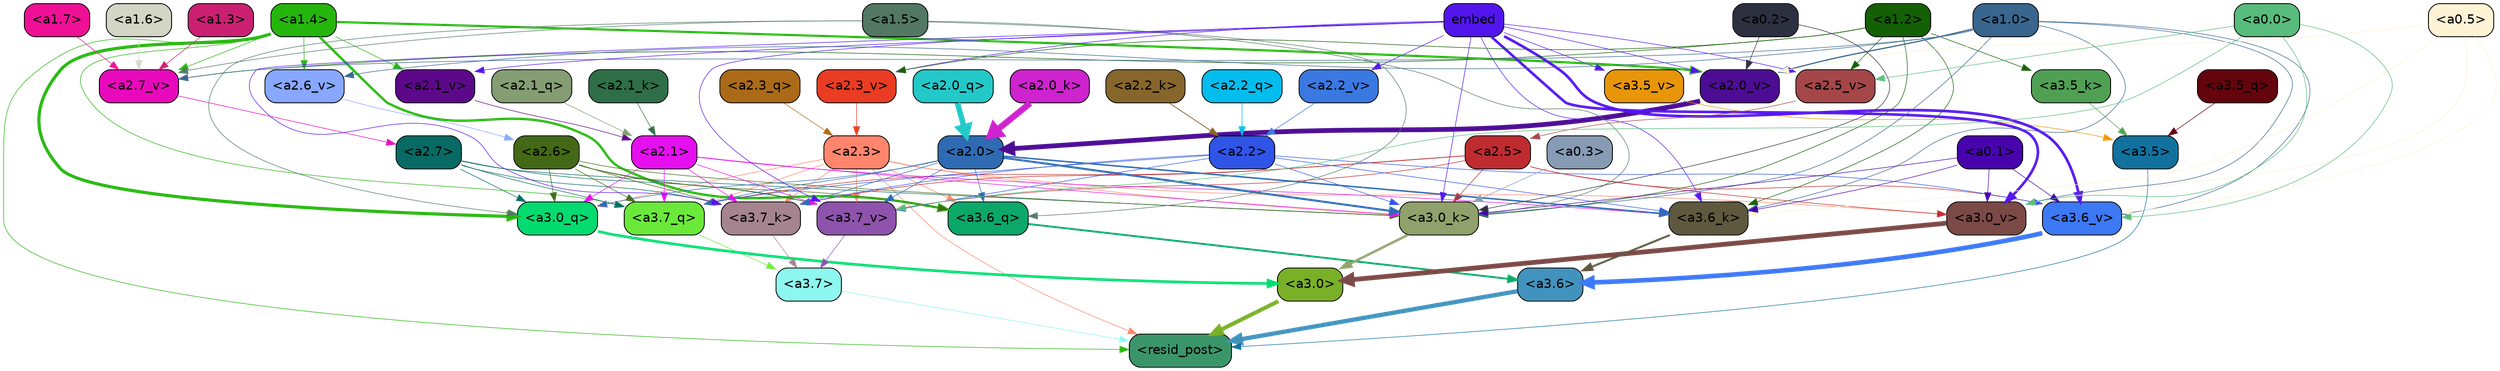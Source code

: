 strict digraph "" {
	graph [bgcolor=transparent,
		layout=dot,
		overlap=false,
		splines=true
	];
	"<a3.7>"	[color=black,
		fillcolor="#8ef7ef",
		fontname=Helvetica,
		shape=box,
		style="filled, rounded"];
	"<resid_post>"	[color=black,
		fillcolor="#3a966a",
		fontname=Helvetica,
		shape=box,
		style="filled, rounded"];
	"<a3.7>" -> "<resid_post>"	[color="#8ef7ef",
		penwidth=0.6];
	"<a3.6>"	[color=black,
		fillcolor="#4193be",
		fontname=Helvetica,
		shape=box,
		style="filled, rounded"];
	"<a3.6>" -> "<resid_post>"	[color="#4193be",
		penwidth=4.648244500160217];
	"<a3.5>"	[color=black,
		fillcolor="#12719e",
		fontname=Helvetica,
		shape=box,
		style="filled, rounded"];
	"<a3.5>" -> "<resid_post>"	[color="#12719e",
		penwidth=0.6];
	"<a3.0>"	[color=black,
		fillcolor="#7ab028",
		fontname=Helvetica,
		shape=box,
		style="filled, rounded"];
	"<a3.0>" -> "<resid_post>"	[color="#7ab028",
		penwidth=4.3288813829422];
	"<a2.3>"	[color=black,
		fillcolor="#ff866c",
		fontname=Helvetica,
		shape=box,
		style="filled, rounded"];
	"<a2.3>" -> "<resid_post>"	[color="#ff866c",
		penwidth=0.6];
	"<a3.7_q>"	[color=black,
		fillcolor="#6ae93a",
		fontname=Helvetica,
		shape=box,
		style="filled, rounded"];
	"<a2.3>" -> "<a3.7_q>"	[color="#ff866c",
		penwidth=0.6];
	"<a3.6_q>"	[color=black,
		fillcolor="#0ba869",
		fontname=Helvetica,
		shape=box,
		style="filled, rounded"];
	"<a2.3>" -> "<a3.6_q>"	[color="#ff866c",
		penwidth=0.6];
	"<a3.0_q>"	[color=black,
		fillcolor="#03db70",
		fontname=Helvetica,
		shape=box,
		style="filled, rounded"];
	"<a2.3>" -> "<a3.0_q>"	[color="#ff866c",
		penwidth=0.6];
	"<a3.7_k>"	[color=black,
		fillcolor="#a58490",
		fontname=Helvetica,
		shape=box,
		style="filled, rounded"];
	"<a2.3>" -> "<a3.7_k>"	[color="#ff866c",
		penwidth=0.6];
	"<a3.0_k>"	[color=black,
		fillcolor="#90a16b",
		fontname=Helvetica,
		shape=box,
		style="filled, rounded"];
	"<a2.3>" -> "<a3.0_k>"	[color="#ff866c",
		penwidth=0.6];
	"<a3.7_v>"	[color=black,
		fillcolor="#8e53ac",
		fontname=Helvetica,
		shape=box,
		style="filled, rounded"];
	"<a2.3>" -> "<a3.7_v>"	[color="#ff866c",
		penwidth=0.6];
	"<a3.0_v>"	[color=black,
		fillcolor="#7b4946",
		fontname=Helvetica,
		shape=box,
		style="filled, rounded"];
	"<a2.3>" -> "<a3.0_v>"	[color="#ff866c",
		penwidth=0.6];
	"<a1.4>"	[color=black,
		fillcolor="#25b60e",
		fontname=Helvetica,
		shape=box,
		style="filled, rounded"];
	"<a1.4>" -> "<resid_post>"	[color="#25b60e",
		penwidth=0.6];
	"<a1.4>" -> "<a3.7_q>"	[color="#25b60e",
		penwidth=0.6];
	"<a1.4>" -> "<a3.6_q>"	[color="#25b60e",
		penwidth=2.5397292599081993];
	"<a1.4>" -> "<a3.0_q>"	[color="#25b60e",
		penwidth=3.3985572457313538];
	"<a2.7_v>"	[color=black,
		fillcolor="#e909bc",
		fontname=Helvetica,
		shape=box,
		style="filled, rounded"];
	"<a1.4>" -> "<a2.7_v>"	[color="#25b60e",
		penwidth=0.6];
	"<a2.6_v>"	[color=black,
		fillcolor="#88a7ff",
		fontname=Helvetica,
		shape=box,
		style="filled, rounded"];
	"<a1.4>" -> "<a2.6_v>"	[color="#25b60e",
		penwidth=0.6];
	"<a2.1_v>"	[color=black,
		fillcolor="#5d088a",
		fontname=Helvetica,
		shape=box,
		style="filled, rounded"];
	"<a1.4>" -> "<a2.1_v>"	[color="#25b60e",
		penwidth=0.6];
	"<a2.0_v>"	[color=black,
		fillcolor="#4d0c94",
		fontname=Helvetica,
		shape=box,
		style="filled, rounded"];
	"<a1.4>" -> "<a2.0_v>"	[color="#25b60e",
		penwidth=2.3308929204940796];
	"<a3.7_q>" -> "<a3.7>"	[color="#6ae93a",
		penwidth=0.6];
	"<a3.6_q>" -> "<a3.6>"	[color="#0ba869",
		penwidth=2.03758105635643];
	"<a3.5_q>"	[color=black,
		fillcolor="#64040d",
		fontname=Helvetica,
		shape=box,
		style="filled, rounded"];
	"<a3.5_q>" -> "<a3.5>"	[color="#64040d",
		penwidth=0.6];
	"<a3.0_q>" -> "<a3.0>"	[color="#03db70",
		penwidth=2.8638100624084473];
	"<a3.7_k>" -> "<a3.7>"	[color="#a58490",
		penwidth=0.6];
	"<a3.6_k>"	[color=black,
		fillcolor="#5e583e",
		fontname=Helvetica,
		shape=box,
		style="filled, rounded"];
	"<a3.6_k>" -> "<a3.6>"	[color="#5e583e",
		penwidth=2.174198240041733];
	"<a3.5_k>"	[color=black,
		fillcolor="#50a054",
		fontname=Helvetica,
		shape=box,
		style="filled, rounded"];
	"<a3.5_k>" -> "<a3.5>"	[color="#50a054",
		penwidth=0.6];
	"<a3.0_k>" -> "<a3.0>"	[color="#90a16b",
		penwidth=2.6274144649505615];
	"<a3.7_v>" -> "<a3.7>"	[color="#8e53ac",
		penwidth=0.6];
	"<a3.6_v>"	[color=black,
		fillcolor="#3d78f5",
		fontname=Helvetica,
		shape=box,
		style="filled, rounded"];
	"<a3.6_v>" -> "<a3.6>"	[color="#3d78f5",
		penwidth=5.002329230308533];
	"<a3.5_v>"	[color=black,
		fillcolor="#e89509",
		fontname=Helvetica,
		shape=box,
		style="filled, rounded"];
	"<a3.5_v>" -> "<a3.5>"	[color="#e89509",
		penwidth=0.6];
	"<a3.0_v>" -> "<a3.0>"	[color="#7b4946",
		penwidth=5.188832879066467];
	"<a2.7>"	[color=black,
		fillcolor="#076a64",
		fontname=Helvetica,
		shape=box,
		style="filled, rounded"];
	"<a2.7>" -> "<a3.7_q>"	[color="#076a64",
		penwidth=0.6];
	"<a2.7>" -> "<a3.0_q>"	[color="#076a64",
		penwidth=0.6];
	"<a2.7>" -> "<a3.7_k>"	[color="#076a64",
		penwidth=0.6];
	"<a2.7>" -> "<a3.0_k>"	[color="#076a64",
		penwidth=0.6];
	"<a2.7>" -> "<a3.7_v>"	[color="#076a64",
		penwidth=0.6];
	"<a2.6>"	[color=black,
		fillcolor="#436916",
		fontname=Helvetica,
		shape=box,
		style="filled, rounded"];
	"<a2.6>" -> "<a3.7_q>"	[color="#436916",
		penwidth=0.6];
	"<a2.6>" -> "<a3.6_q>"	[color="#436916",
		penwidth=0.6];
	"<a2.6>" -> "<a3.0_q>"	[color="#436916",
		penwidth=0.6];
	"<a2.6>" -> "<a3.7_k>"	[color="#436916",
		penwidth=0.6];
	"<a2.6>" -> "<a3.0_k>"	[color="#436916",
		penwidth=0.6];
	"<a2.6>" -> "<a3.7_v>"	[color="#436916",
		penwidth=0.6];
	"<a2.5>"	[color=black,
		fillcolor="#bf2c30",
		fontname=Helvetica,
		shape=box,
		style="filled, rounded"];
	"<a2.5>" -> "<a3.7_q>"	[color="#bf2c30",
		penwidth=0.6];
	"<a2.5>" -> "<a3.7_k>"	[color="#bf2c30",
		penwidth=0.6];
	"<a2.5>" -> "<a3.0_k>"	[color="#bf2c30",
		penwidth=0.6];
	"<a2.5>" -> "<a3.7_v>"	[color="#bf2c30",
		penwidth=0.6];
	"<a2.5>" -> "<a3.6_v>"	[color="#bf2c30",
		penwidth=0.6];
	"<a2.5>" -> "<a3.0_v>"	[color="#bf2c30",
		penwidth=0.6];
	"<a2.2>"	[color=black,
		fillcolor="#3054e8",
		fontname=Helvetica,
		shape=box,
		style="filled, rounded"];
	"<a2.2>" -> "<a3.7_q>"	[color="#3054e8",
		penwidth=0.6];
	"<a2.2>" -> "<a3.7_k>"	[color="#3054e8",
		penwidth=0.6];
	"<a2.2>" -> "<a3.6_k>"	[color="#3054e8",
		penwidth=0.6];
	"<a2.2>" -> "<a3.0_k>"	[color="#3054e8",
		penwidth=0.6];
	"<a2.2>" -> "<a3.7_v>"	[color="#3054e8",
		penwidth=0.6];
	"<a2.2>" -> "<a3.6_v>"	[color="#3054e8",
		penwidth=0.6];
	"<a2.1>"	[color=black,
		fillcolor="#e60ff0",
		fontname=Helvetica,
		shape=box,
		style="filled, rounded"];
	"<a2.1>" -> "<a3.7_q>"	[color="#e60ff0",
		penwidth=0.6];
	"<a2.1>" -> "<a3.0_q>"	[color="#e60ff0",
		penwidth=0.6];
	"<a2.1>" -> "<a3.7_k>"	[color="#e60ff0",
		penwidth=0.6];
	"<a2.1>" -> "<a3.6_k>"	[color="#e60ff0",
		penwidth=0.6];
	"<a2.1>" -> "<a3.0_k>"	[color="#e60ff0",
		penwidth=0.6];
	"<a2.1>" -> "<a3.7_v>"	[color="#e60ff0",
		penwidth=0.6];
	"<a2.0>"	[color=black,
		fillcolor="#2f6bb3",
		fontname=Helvetica,
		shape=box,
		style="filled, rounded"];
	"<a2.0>" -> "<a3.7_q>"	[color="#2f6bb3",
		penwidth=0.6];
	"<a2.0>" -> "<a3.6_q>"	[color="#2f6bb3",
		penwidth=0.6];
	"<a2.0>" -> "<a3.0_q>"	[color="#2f6bb3",
		penwidth=0.6];
	"<a2.0>" -> "<a3.7_k>"	[color="#2f6bb3",
		penwidth=0.6];
	"<a2.0>" -> "<a3.6_k>"	[color="#2f6bb3",
		penwidth=1.5717863738536835];
	"<a2.0>" -> "<a3.0_k>"	[color="#2f6bb3",
		penwidth=2.205150544643402];
	"<a2.0>" -> "<a3.7_v>"	[color="#2f6bb3",
		penwidth=0.6];
	"<a1.5>"	[color=black,
		fillcolor="#527864",
		fontname=Helvetica,
		shape=box,
		style="filled, rounded"];
	"<a1.5>" -> "<a3.6_q>"	[color="#527864",
		penwidth=0.6];
	"<a1.5>" -> "<a3.0_q>"	[color="#527864",
		penwidth=0.6];
	"<a1.5>" -> "<a3.0_k>"	[color="#527864",
		penwidth=0.6];
	"<a1.5>" -> "<a2.7_v>"	[color="#527864",
		penwidth=0.6];
	embed	[color=black,
		fillcolor="#5315ed",
		fontname=Helvetica,
		shape=box,
		style="filled, rounded"];
	embed -> "<a3.7_k>"	[color="#5315ed",
		penwidth=0.6];
	embed -> "<a3.6_k>"	[color="#5315ed",
		penwidth=0.6];
	embed -> "<a3.0_k>"	[color="#5315ed",
		penwidth=0.6];
	embed -> "<a3.7_v>"	[color="#5315ed",
		penwidth=0.6];
	embed -> "<a3.6_v>"	[color="#5315ed",
		penwidth=2.882729172706604];
	embed -> "<a3.5_v>"	[color="#5315ed",
		penwidth=0.6];
	embed -> "<a3.0_v>"	[color="#5315ed",
		penwidth=2.812090039253235];
	"<a2.5_v>"	[color=black,
		fillcolor="#a54649",
		fontname=Helvetica,
		shape=box,
		style="filled, rounded"];
	embed -> "<a2.5_v>"	[color="#5315ed",
		penwidth=0.6];
	"<a2.3_v>"	[color=black,
		fillcolor="#e93c22",
		fontname=Helvetica,
		shape=box,
		style="filled, rounded"];
	embed -> "<a2.3_v>"	[color="#5315ed",
		penwidth=0.6];
	"<a2.2_v>"	[color=black,
		fillcolor="#3a78e2",
		fontname=Helvetica,
		shape=box,
		style="filled, rounded"];
	embed -> "<a2.2_v>"	[color="#5315ed",
		penwidth=0.6];
	embed -> "<a2.1_v>"	[color="#5315ed",
		penwidth=0.6];
	embed -> "<a2.0_v>"	[color="#5315ed",
		penwidth=0.6];
	"<a1.2>"	[color=black,
		fillcolor="#146005",
		fontname=Helvetica,
		shape=box,
		style="filled, rounded"];
	"<a1.2>" -> "<a3.6_k>"	[color="#146005",
		penwidth=0.6];
	"<a1.2>" -> "<a3.5_k>"	[color="#146005",
		penwidth=0.6];
	"<a1.2>" -> "<a3.0_k>"	[color="#146005",
		penwidth=0.6];
	"<a1.2>" -> "<a2.7_v>"	[color="#146005",
		penwidth=0.6];
	"<a1.2>" -> "<a2.5_v>"	[color="#146005",
		penwidth=0.6];
	"<a1.2>" -> "<a2.3_v>"	[color="#146005",
		penwidth=0.6];
	"<a1.0>"	[color=black,
		fillcolor="#39668e",
		fontname=Helvetica,
		shape=box,
		style="filled, rounded"];
	"<a1.0>" -> "<a3.6_k>"	[color="#39668e",
		penwidth=0.6];
	"<a1.0>" -> "<a3.0_k>"	[color="#39668e",
		penwidth=0.6];
	"<a1.0>" -> "<a3.6_v>"	[color="#39668e",
		penwidth=0.6];
	"<a1.0>" -> "<a3.0_v>"	[color="#39668e",
		penwidth=0.6];
	"<a1.0>" -> "<a2.7_v>"	[color="#39668e",
		penwidth=0.6];
	"<a1.0>" -> "<a2.6_v>"	[color="#39668e",
		penwidth=0.6];
	"<a1.0>" -> "<a2.0_v>"	[color="#39668e",
		penwidth=1.2632839679718018];
	"<a0.5>"	[color=black,
		fillcolor="#fef3d4",
		fontname=Helvetica,
		shape=box,
		style="filled, rounded"];
	"<a0.5>" -> "<a3.6_k>"	[color="#fef3d4",
		penwidth=0.6];
	"<a0.5>" -> "<a3.6_v>"	[color="#fef3d4",
		penwidth=0.6];
	"<a0.5>" -> "<a3.0_v>"	[color="#fef3d4",
		penwidth=0.6281400918960571];
	"<a0.5>" -> "<a2.0_v>"	[color="#fef3d4",
		penwidth=0.6];
	"<a0.1>"	[color=black,
		fillcolor="#4704ad",
		fontname=Helvetica,
		shape=box,
		style="filled, rounded"];
	"<a0.1>" -> "<a3.6_k>"	[color="#4704ad",
		penwidth=0.6];
	"<a0.1>" -> "<a3.0_k>"	[color="#4704ad",
		penwidth=0.6];
	"<a0.1>" -> "<a3.6_v>"	[color="#4704ad",
		penwidth=0.6];
	"<a0.1>" -> "<a3.0_v>"	[color="#4704ad",
		penwidth=0.6];
	"<a0.3>"	[color=black,
		fillcolor="#879bb4",
		fontname=Helvetica,
		shape=box,
		style="filled, rounded"];
	"<a0.3>" -> "<a3.0_k>"	[color="#879bb4",
		penwidth=0.6];
	"<a0.2>"	[color=black,
		fillcolor="#2d3040",
		fontname=Helvetica,
		shape=box,
		style="filled, rounded"];
	"<a0.2>" -> "<a3.0_k>"	[color="#2d3040",
		penwidth=0.6];
	"<a0.2>" -> "<a2.0_v>"	[color="#2d3040",
		penwidth=0.6];
	"<a0.0>"	[color=black,
		fillcolor="#58bc7c",
		fontname=Helvetica,
		shape=box,
		style="filled, rounded"];
	"<a0.0>" -> "<a3.7_v>"	[color="#58bc7c",
		penwidth=0.6];
	"<a0.0>" -> "<a3.6_v>"	[color="#58bc7c",
		penwidth=0.6];
	"<a0.0>" -> "<a3.0_v>"	[color="#58bc7c",
		penwidth=0.6];
	"<a0.0>" -> "<a2.5_v>"	[color="#58bc7c",
		penwidth=0.6];
	"<a2.3_q>"	[color=black,
		fillcolor="#ab6a17",
		fontname=Helvetica,
		shape=box,
		style="filled, rounded"];
	"<a2.3_q>" -> "<a2.3>"	[color="#ab6a17",
		penwidth=0.6];
	"<a2.2_q>"	[color=black,
		fillcolor="#02bded",
		fontname=Helvetica,
		shape=box,
		style="filled, rounded"];
	"<a2.2_q>" -> "<a2.2>"	[color="#02bded",
		penwidth=0.6299107074737549];
	"<a2.1_q>"	[color=black,
		fillcolor="#849d73",
		fontname=Helvetica,
		shape=box,
		style="filled, rounded"];
	"<a2.1_q>" -> "<a2.1>"	[color="#849d73",
		penwidth=0.6];
	"<a2.0_q>"	[color=black,
		fillcolor="#23c9c9",
		fontname=Helvetica,
		shape=box,
		style="filled, rounded"];
	"<a2.0_q>" -> "<a2.0>"	[color="#23c9c9",
		penwidth=6.081655263900757];
	"<a2.2_k>"	[color=black,
		fillcolor="#87662c",
		fontname=Helvetica,
		shape=box,
		style="filled, rounded"];
	"<a2.2_k>" -> "<a2.2>"	[color="#87662c",
		penwidth=0.8337457180023193];
	"<a2.1_k>"	[color=black,
		fillcolor="#2e6f47",
		fontname=Helvetica,
		shape=box,
		style="filled, rounded"];
	"<a2.1_k>" -> "<a2.1>"	[color="#2e6f47",
		penwidth=0.6];
	"<a2.0_k>"	[color=black,
		fillcolor="#ce23ce",
		fontname=Helvetica,
		shape=box,
		style="filled, rounded"];
	"<a2.0_k>" -> "<a2.0>"	[color="#ce23ce",
		penwidth=6.795950889587402];
	"<a2.7_v>" -> "<a2.7>"	[color="#e909bc",
		penwidth=0.6];
	"<a2.6_v>" -> "<a2.6>"	[color="#88a7ff",
		penwidth=0.6];
	"<a2.5_v>" -> "<a2.5>"	[color="#a54649",
		penwidth=0.6];
	"<a2.3_v>" -> "<a2.3>"	[color="#e93c22",
		penwidth=0.6];
	"<a2.2_v>" -> "<a2.2>"	[color="#3a78e2",
		penwidth=0.6];
	"<a2.1_v>" -> "<a2.1>"	[color="#5d088a",
		penwidth=0.6];
	"<a2.0_v>" -> "<a2.0>"	[color="#4d0c94",
		penwidth=5.211444020271301];
	"<a1.7>"	[color=black,
		fillcolor="#ef1095",
		fontname=Helvetica,
		shape=box,
		style="filled, rounded"];
	"<a1.7>" -> "<a2.7_v>"	[color="#ef1095",
		penwidth=0.6];
	"<a1.6>"	[color=black,
		fillcolor="#d3d5c5",
		fontname=Helvetica,
		shape=box,
		style="filled, rounded"];
	"<a1.6>" -> "<a2.7_v>"	[color="#d3d5c5",
		penwidth=0.6];
	"<a1.3>"	[color=black,
		fillcolor="#cb2072",
		fontname=Helvetica,
		shape=box,
		style="filled, rounded"];
	"<a1.3>" -> "<a2.7_v>"	[color="#cb2072",
		penwidth=0.6];
}
